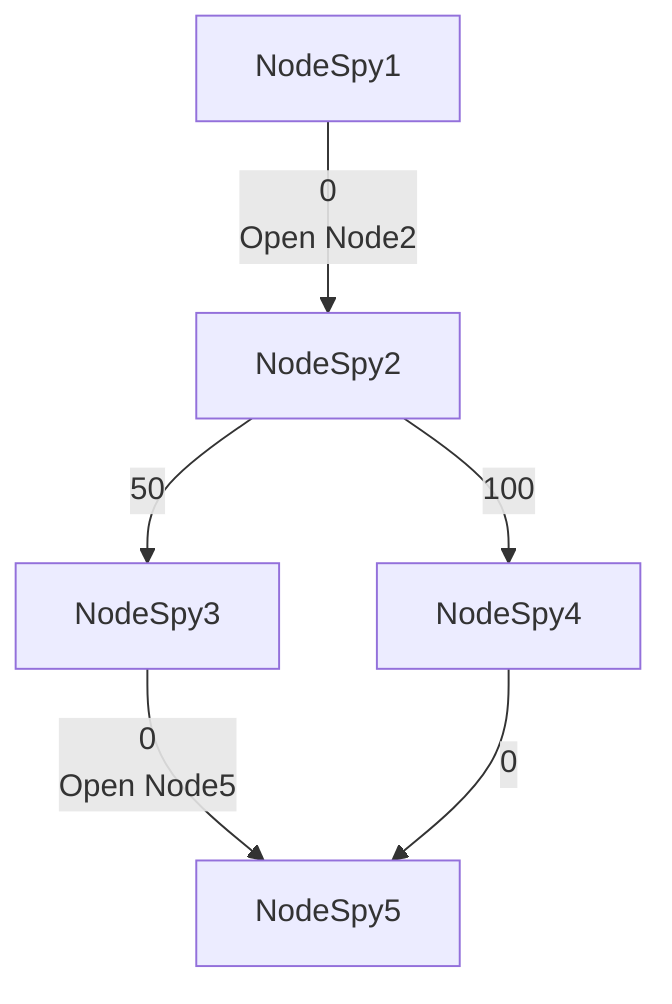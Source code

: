 ﻿graph TD
NodeSpy1 -->|0<br>Open Node2| NodeSpy2
NodeSpy2 -->|50| NodeSpy3
NodeSpy2 -->|100| NodeSpy4
NodeSpy3 -->|0<br>Open Node5| NodeSpy5
NodeSpy4 -->|0| NodeSpy5